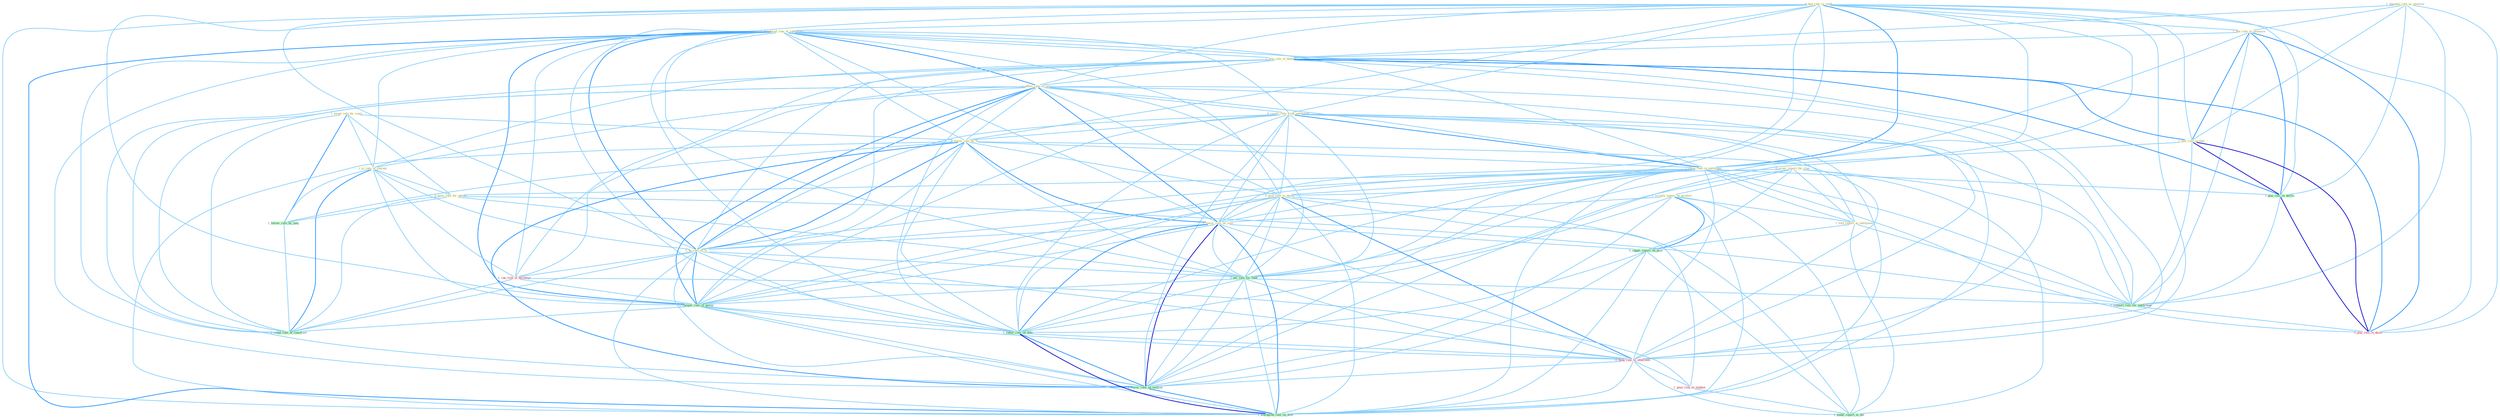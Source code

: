 Graph G{ 
    node
    [shape=polygon,style=filled,width=.5,height=.06,color="#BDFCC9",fixedsize=true,fontsize=4,
    fontcolor="#2f4f4f"];
    {node
    [color="#ffffe0", fontcolor="#8b7d6b"] "0_had_rate_in_studi " "1_downgrad_rate_of_subsidiari " "1_abandon_role_as_investor " "1_ban_role_in_assassin " "1_plai_role_of_dummi " "0_scour_report_for_clue " "1_await_rule_by_court " "1_affect_rate_of_issu " "1_is_rule_of_journal " "0_receiv_rate_from_entitynam " "1_scrutin_report_on_product " "0_have_rule_for_attend " "1_plai_role_in_fuel " "0_lower_rate_by_% " "1_relax_rate_in_entitynam " "0_give_rate_to_those " "1_told_report_at_entitynam " "1_lower_rate_on_issu " "1_ha_rate_of_% "}
{node [color="#fff0f5", fontcolor="#b22222"] "1_run_risk_of_disintegr " "0_nudg_rate_to_othernum " "1_pose_risk_to_student " "0_plai_role_in_decis "}
edge [color="#B0E2FF"];

	"0_had_rate_in_studi " -- "1_downgrad_rate_of_subsidiari " [w="1", color="#87cefa" ];
	"0_had_rate_in_studi " -- "1_ban_role_in_assassin " [w="1", color="#87cefa" ];
	"0_had_rate_in_studi " -- "1_affect_rate_of_issu " [w="1", color="#87cefa" ];
	"0_had_rate_in_studi " -- "0_receiv_rate_from_entitynam " [w="1", color="#87cefa" ];
	"0_had_rate_in_studi " -- "1_plai_role_in_fuel " [w="1", color="#87cefa" ];
	"0_had_rate_in_studi " -- "0_lower_rate_by_% " [w="1", color="#87cefa" ];
	"0_had_rate_in_studi " -- "1_relax_rate_in_entitynam " [w="2", color="#1e90ff" , len=0.8];
	"0_had_rate_in_studi " -- "0_give_rate_to_those " [w="1", color="#87cefa" ];
	"0_had_rate_in_studi " -- "1_lower_rate_on_issu " [w="1", color="#87cefa" ];
	"0_had_rate_in_studi " -- "1_ha_rate_of_% " [w="1", color="#87cefa" ];
	"0_had_rate_in_studi " -- "1_plai_role_in_declin " [w="1", color="#87cefa" ];
	"0_had_rate_in_studi " -- "1_pai_rate_for_fund " [w="1", color="#87cefa" ];
	"0_had_rate_in_studi " -- "1_compar_rate_of_group " [w="1", color="#87cefa" ];
	"0_had_rate_in_studi " -- "1_reduc_rate_on_debt " [w="1", color="#87cefa" ];
	"0_had_rate_in_studi " -- "0_nudg_rate_to_othernum " [w="1", color="#87cefa" ];
	"0_had_rate_in_studi " -- "0_plai_role_in_decis " [w="1", color="#87cefa" ];
	"0_had_rate_in_studi " -- "1_lower_rate_on_million " [w="1", color="#87cefa" ];
	"0_had_rate_in_studi " -- "1_downgrad_rate_on_debt " [w="1", color="#87cefa" ];
	"1_downgrad_rate_of_subsidiari " -- "1_plai_role_of_dummi " [w="1", color="#87cefa" ];
	"1_downgrad_rate_of_subsidiari " -- "1_affect_rate_of_issu " [w="2", color="#1e90ff" , len=0.8];
	"1_downgrad_rate_of_subsidiari " -- "1_is_rule_of_journal " [w="1", color="#87cefa" ];
	"1_downgrad_rate_of_subsidiari " -- "0_receiv_rate_from_entitynam " [w="1", color="#87cefa" ];
	"1_downgrad_rate_of_subsidiari " -- "0_lower_rate_by_% " [w="1", color="#87cefa" ];
	"1_downgrad_rate_of_subsidiari " -- "1_relax_rate_in_entitynam " [w="1", color="#87cefa" ];
	"1_downgrad_rate_of_subsidiari " -- "0_give_rate_to_those " [w="1", color="#87cefa" ];
	"1_downgrad_rate_of_subsidiari " -- "1_lower_rate_on_issu " [w="1", color="#87cefa" ];
	"1_downgrad_rate_of_subsidiari " -- "1_ha_rate_of_% " [w="2", color="#1e90ff" , len=0.8];
	"1_downgrad_rate_of_subsidiari " -- "1_run_risk_of_disintegr " [w="1", color="#87cefa" ];
	"1_downgrad_rate_of_subsidiari " -- "1_pai_rate_for_fund " [w="1", color="#87cefa" ];
	"1_downgrad_rate_of_subsidiari " -- "1_compar_rate_of_group " [w="2", color="#1e90ff" , len=0.8];
	"1_downgrad_rate_of_subsidiari " -- "1_reduc_rate_on_debt " [w="1", color="#87cefa" ];
	"1_downgrad_rate_of_subsidiari " -- "0_nudg_rate_to_othernum " [w="1", color="#87cefa" ];
	"1_downgrad_rate_of_subsidiari " -- "1_adopt_rule_of_construct " [w="1", color="#87cefa" ];
	"1_downgrad_rate_of_subsidiari " -- "1_lower_rate_on_million " [w="1", color="#87cefa" ];
	"1_downgrad_rate_of_subsidiari " -- "1_downgrad_rate_on_debt " [w="2", color="#1e90ff" , len=0.8];
	"1_abandon_role_as_investor " -- "1_ban_role_in_assassin " [w="1", color="#87cefa" ];
	"1_abandon_role_as_investor " -- "1_plai_role_of_dummi " [w="1", color="#87cefa" ];
	"1_abandon_role_as_investor " -- "1_plai_role_in_fuel " [w="1", color="#87cefa" ];
	"1_abandon_role_as_investor " -- "1_plai_role_in_declin " [w="1", color="#87cefa" ];
	"1_abandon_role_as_investor " -- "1_support_role_for_entitynam " [w="1", color="#87cefa" ];
	"1_abandon_role_as_investor " -- "0_plai_role_in_decis " [w="1", color="#87cefa" ];
	"1_ban_role_in_assassin " -- "1_plai_role_of_dummi " [w="1", color="#87cefa" ];
	"1_ban_role_in_assassin " -- "1_plai_role_in_fuel " [w="2", color="#1e90ff" , len=0.8];
	"1_ban_role_in_assassin " -- "1_relax_rate_in_entitynam " [w="1", color="#87cefa" ];
	"1_ban_role_in_assassin " -- "1_plai_role_in_declin " [w="2", color="#1e90ff" , len=0.8];
	"1_ban_role_in_assassin " -- "1_support_role_for_entitynam " [w="1", color="#87cefa" ];
	"1_ban_role_in_assassin " -- "0_plai_role_in_decis " [w="2", color="#1e90ff" , len=0.8];
	"1_plai_role_of_dummi " -- "1_affect_rate_of_issu " [w="1", color="#87cefa" ];
	"1_plai_role_of_dummi " -- "1_is_rule_of_journal " [w="1", color="#87cefa" ];
	"1_plai_role_of_dummi " -- "1_plai_role_in_fuel " [w="2", color="#1e90ff" , len=0.8];
	"1_plai_role_of_dummi " -- "1_ha_rate_of_% " [w="1", color="#87cefa" ];
	"1_plai_role_of_dummi " -- "1_run_risk_of_disintegr " [w="1", color="#87cefa" ];
	"1_plai_role_of_dummi " -- "1_plai_role_in_declin " [w="2", color="#1e90ff" , len=0.8];
	"1_plai_role_of_dummi " -- "1_compar_rate_of_group " [w="1", color="#87cefa" ];
	"1_plai_role_of_dummi " -- "1_support_role_for_entitynam " [w="1", color="#87cefa" ];
	"1_plai_role_of_dummi " -- "0_plai_role_in_decis " [w="2", color="#1e90ff" , len=0.8];
	"1_plai_role_of_dummi " -- "1_adopt_rule_of_construct " [w="1", color="#87cefa" ];
	"0_scour_report_for_clue " -- "1_scrutin_report_on_product " [w="1", color="#87cefa" ];
	"0_scour_report_for_clue " -- "0_have_rule_for_attend " [w="1", color="#87cefa" ];
	"0_scour_report_for_clue " -- "1_told_report_at_entitynam " [w="1", color="#87cefa" ];
	"0_scour_report_for_clue " -- "1_suppli_report_on_plan " [w="1", color="#87cefa" ];
	"0_scour_report_for_clue " -- "1_pai_rate_for_fund " [w="1", color="#87cefa" ];
	"0_scour_report_for_clue " -- "1_support_role_for_entitynam " [w="1", color="#87cefa" ];
	"0_scour_report_for_clue " -- "1_make_report_to_the " [w="1", color="#87cefa" ];
	"1_await_rule_by_court " -- "1_is_rule_of_journal " [w="1", color="#87cefa" ];
	"1_await_rule_by_court " -- "0_have_rule_for_attend " [w="1", color="#87cefa" ];
	"1_await_rule_by_court " -- "0_lower_rate_by_% " [w="1", color="#87cefa" ];
	"1_await_rule_by_court " -- "1_follow_rule_by_judg " [w="2", color="#1e90ff" , len=0.8];
	"1_await_rule_by_court " -- "1_adopt_rule_of_construct " [w="1", color="#87cefa" ];
	"1_affect_rate_of_issu " -- "1_is_rule_of_journal " [w="1", color="#87cefa" ];
	"1_affect_rate_of_issu " -- "0_receiv_rate_from_entitynam " [w="1", color="#87cefa" ];
	"1_affect_rate_of_issu " -- "0_lower_rate_by_% " [w="1", color="#87cefa" ];
	"1_affect_rate_of_issu " -- "1_relax_rate_in_entitynam " [w="1", color="#87cefa" ];
	"1_affect_rate_of_issu " -- "0_give_rate_to_those " [w="1", color="#87cefa" ];
	"1_affect_rate_of_issu " -- "1_lower_rate_on_issu " [w="2", color="#1e90ff" , len=0.8];
	"1_affect_rate_of_issu " -- "1_ha_rate_of_% " [w="2", color="#1e90ff" , len=0.8];
	"1_affect_rate_of_issu " -- "1_run_risk_of_disintegr " [w="1", color="#87cefa" ];
	"1_affect_rate_of_issu " -- "1_pai_rate_for_fund " [w="1", color="#87cefa" ];
	"1_affect_rate_of_issu " -- "1_compar_rate_of_group " [w="2", color="#1e90ff" , len=0.8];
	"1_affect_rate_of_issu " -- "1_reduc_rate_on_debt " [w="1", color="#87cefa" ];
	"1_affect_rate_of_issu " -- "0_nudg_rate_to_othernum " [w="1", color="#87cefa" ];
	"1_affect_rate_of_issu " -- "1_adopt_rule_of_construct " [w="1", color="#87cefa" ];
	"1_affect_rate_of_issu " -- "1_lower_rate_on_million " [w="1", color="#87cefa" ];
	"1_affect_rate_of_issu " -- "1_downgrad_rate_on_debt " [w="1", color="#87cefa" ];
	"1_is_rule_of_journal " -- "0_have_rule_for_attend " [w="1", color="#87cefa" ];
	"1_is_rule_of_journal " -- "1_ha_rate_of_% " [w="1", color="#87cefa" ];
	"1_is_rule_of_journal " -- "1_run_risk_of_disintegr " [w="1", color="#87cefa" ];
	"1_is_rule_of_journal " -- "1_follow_rule_by_judg " [w="1", color="#87cefa" ];
	"1_is_rule_of_journal " -- "1_compar_rate_of_group " [w="1", color="#87cefa" ];
	"1_is_rule_of_journal " -- "1_adopt_rule_of_construct " [w="2", color="#1e90ff" , len=0.8];
	"0_receiv_rate_from_entitynam " -- "0_lower_rate_by_% " [w="1", color="#87cefa" ];
	"0_receiv_rate_from_entitynam " -- "1_relax_rate_in_entitynam " [w="2", color="#1e90ff" , len=0.8];
	"0_receiv_rate_from_entitynam " -- "0_give_rate_to_those " [w="1", color="#87cefa" ];
	"0_receiv_rate_from_entitynam " -- "1_told_report_at_entitynam " [w="1", color="#87cefa" ];
	"0_receiv_rate_from_entitynam " -- "1_lower_rate_on_issu " [w="1", color="#87cefa" ];
	"0_receiv_rate_from_entitynam " -- "1_ha_rate_of_% " [w="1", color="#87cefa" ];
	"0_receiv_rate_from_entitynam " -- "1_pai_rate_for_fund " [w="1", color="#87cefa" ];
	"0_receiv_rate_from_entitynam " -- "1_compar_rate_of_group " [w="1", color="#87cefa" ];
	"0_receiv_rate_from_entitynam " -- "1_reduc_rate_on_debt " [w="1", color="#87cefa" ];
	"0_receiv_rate_from_entitynam " -- "0_nudg_rate_to_othernum " [w="1", color="#87cefa" ];
	"0_receiv_rate_from_entitynam " -- "1_support_role_for_entitynam " [w="1", color="#87cefa" ];
	"0_receiv_rate_from_entitynam " -- "1_lower_rate_on_million " [w="1", color="#87cefa" ];
	"0_receiv_rate_from_entitynam " -- "1_downgrad_rate_on_debt " [w="1", color="#87cefa" ];
	"1_scrutin_report_on_product " -- "1_told_report_at_entitynam " [w="1", color="#87cefa" ];
	"1_scrutin_report_on_product " -- "1_lower_rate_on_issu " [w="1", color="#87cefa" ];
	"1_scrutin_report_on_product " -- "1_suppli_report_on_plan " [w="2", color="#1e90ff" , len=0.8];
	"1_scrutin_report_on_product " -- "1_reduc_rate_on_debt " [w="1", color="#87cefa" ];
	"1_scrutin_report_on_product " -- "1_lower_rate_on_million " [w="1", color="#87cefa" ];
	"1_scrutin_report_on_product " -- "1_downgrad_rate_on_debt " [w="1", color="#87cefa" ];
	"1_scrutin_report_on_product " -- "1_make_report_to_the " [w="1", color="#87cefa" ];
	"0_have_rule_for_attend " -- "1_pai_rate_for_fund " [w="1", color="#87cefa" ];
	"0_have_rule_for_attend " -- "1_follow_rule_by_judg " [w="1", color="#87cefa" ];
	"0_have_rule_for_attend " -- "1_support_role_for_entitynam " [w="1", color="#87cefa" ];
	"0_have_rule_for_attend " -- "1_adopt_rule_of_construct " [w="1", color="#87cefa" ];
	"1_plai_role_in_fuel " -- "1_relax_rate_in_entitynam " [w="1", color="#87cefa" ];
	"1_plai_role_in_fuel " -- "1_plai_role_in_declin " [w="3", color="#0000cd" , len=0.6];
	"1_plai_role_in_fuel " -- "1_support_role_for_entitynam " [w="1", color="#87cefa" ];
	"1_plai_role_in_fuel " -- "0_plai_role_in_decis " [w="3", color="#0000cd" , len=0.6];
	"0_lower_rate_by_% " -- "1_relax_rate_in_entitynam " [w="1", color="#87cefa" ];
	"0_lower_rate_by_% " -- "0_give_rate_to_those " [w="1", color="#87cefa" ];
	"0_lower_rate_by_% " -- "1_lower_rate_on_issu " [w="2", color="#1e90ff" , len=0.8];
	"0_lower_rate_by_% " -- "1_ha_rate_of_% " [w="2", color="#1e90ff" , len=0.8];
	"0_lower_rate_by_% " -- "1_pai_rate_for_fund " [w="1", color="#87cefa" ];
	"0_lower_rate_by_% " -- "1_follow_rule_by_judg " [w="1", color="#87cefa" ];
	"0_lower_rate_by_% " -- "1_compar_rate_of_group " [w="1", color="#87cefa" ];
	"0_lower_rate_by_% " -- "1_reduc_rate_on_debt " [w="1", color="#87cefa" ];
	"0_lower_rate_by_% " -- "0_nudg_rate_to_othernum " [w="1", color="#87cefa" ];
	"0_lower_rate_by_% " -- "1_lower_rate_on_million " [w="2", color="#1e90ff" , len=0.8];
	"0_lower_rate_by_% " -- "1_downgrad_rate_on_debt " [w="1", color="#87cefa" ];
	"1_relax_rate_in_entitynam " -- "0_give_rate_to_those " [w="1", color="#87cefa" ];
	"1_relax_rate_in_entitynam " -- "1_told_report_at_entitynam " [w="1", color="#87cefa" ];
	"1_relax_rate_in_entitynam " -- "1_lower_rate_on_issu " [w="1", color="#87cefa" ];
	"1_relax_rate_in_entitynam " -- "1_ha_rate_of_% " [w="1", color="#87cefa" ];
	"1_relax_rate_in_entitynam " -- "1_plai_role_in_declin " [w="1", color="#87cefa" ];
	"1_relax_rate_in_entitynam " -- "1_pai_rate_for_fund " [w="1", color="#87cefa" ];
	"1_relax_rate_in_entitynam " -- "1_compar_rate_of_group " [w="1", color="#87cefa" ];
	"1_relax_rate_in_entitynam " -- "1_reduc_rate_on_debt " [w="1", color="#87cefa" ];
	"1_relax_rate_in_entitynam " -- "0_nudg_rate_to_othernum " [w="1", color="#87cefa" ];
	"1_relax_rate_in_entitynam " -- "1_support_role_for_entitynam " [w="1", color="#87cefa" ];
	"1_relax_rate_in_entitynam " -- "0_plai_role_in_decis " [w="1", color="#87cefa" ];
	"1_relax_rate_in_entitynam " -- "1_lower_rate_on_million " [w="1", color="#87cefa" ];
	"1_relax_rate_in_entitynam " -- "1_downgrad_rate_on_debt " [w="1", color="#87cefa" ];
	"0_give_rate_to_those " -- "1_lower_rate_on_issu " [w="1", color="#87cefa" ];
	"0_give_rate_to_those " -- "1_ha_rate_of_% " [w="1", color="#87cefa" ];
	"0_give_rate_to_those " -- "1_pai_rate_for_fund " [w="1", color="#87cefa" ];
	"0_give_rate_to_those " -- "1_compar_rate_of_group " [w="1", color="#87cefa" ];
	"0_give_rate_to_those " -- "1_reduc_rate_on_debt " [w="1", color="#87cefa" ];
	"0_give_rate_to_those " -- "0_nudg_rate_to_othernum " [w="2", color="#1e90ff" , len=0.8];
	"0_give_rate_to_those " -- "1_pose_risk_to_student " [w="1", color="#87cefa" ];
	"0_give_rate_to_those " -- "1_lower_rate_on_million " [w="1", color="#87cefa" ];
	"0_give_rate_to_those " -- "1_downgrad_rate_on_debt " [w="1", color="#87cefa" ];
	"0_give_rate_to_those " -- "1_make_report_to_the " [w="1", color="#87cefa" ];
	"1_told_report_at_entitynam " -- "1_suppli_report_on_plan " [w="1", color="#87cefa" ];
	"1_told_report_at_entitynam " -- "1_support_role_for_entitynam " [w="1", color="#87cefa" ];
	"1_told_report_at_entitynam " -- "1_make_report_to_the " [w="1", color="#87cefa" ];
	"1_lower_rate_on_issu " -- "1_ha_rate_of_% " [w="1", color="#87cefa" ];
	"1_lower_rate_on_issu " -- "1_suppli_report_on_plan " [w="1", color="#87cefa" ];
	"1_lower_rate_on_issu " -- "1_pai_rate_for_fund " [w="1", color="#87cefa" ];
	"1_lower_rate_on_issu " -- "1_compar_rate_of_group " [w="1", color="#87cefa" ];
	"1_lower_rate_on_issu " -- "1_reduc_rate_on_debt " [w="2", color="#1e90ff" , len=0.8];
	"1_lower_rate_on_issu " -- "0_nudg_rate_to_othernum " [w="1", color="#87cefa" ];
	"1_lower_rate_on_issu " -- "1_lower_rate_on_million " [w="3", color="#0000cd" , len=0.6];
	"1_lower_rate_on_issu " -- "1_downgrad_rate_on_debt " [w="2", color="#1e90ff" , len=0.8];
	"1_ha_rate_of_% " -- "1_run_risk_of_disintegr " [w="1", color="#87cefa" ];
	"1_ha_rate_of_% " -- "1_pai_rate_for_fund " [w="1", color="#87cefa" ];
	"1_ha_rate_of_% " -- "1_compar_rate_of_group " [w="2", color="#1e90ff" , len=0.8];
	"1_ha_rate_of_% " -- "1_reduc_rate_on_debt " [w="1", color="#87cefa" ];
	"1_ha_rate_of_% " -- "0_nudg_rate_to_othernum " [w="1", color="#87cefa" ];
	"1_ha_rate_of_% " -- "1_adopt_rule_of_construct " [w="1", color="#87cefa" ];
	"1_ha_rate_of_% " -- "1_lower_rate_on_million " [w="1", color="#87cefa" ];
	"1_ha_rate_of_% " -- "1_downgrad_rate_on_debt " [w="1", color="#87cefa" ];
	"1_run_risk_of_disintegr " -- "1_compar_rate_of_group " [w="1", color="#87cefa" ];
	"1_run_risk_of_disintegr " -- "1_pose_risk_to_student " [w="1", color="#87cefa" ];
	"1_run_risk_of_disintegr " -- "1_adopt_rule_of_construct " [w="1", color="#87cefa" ];
	"1_plai_role_in_declin " -- "1_support_role_for_entitynam " [w="1", color="#87cefa" ];
	"1_plai_role_in_declin " -- "0_plai_role_in_decis " [w="3", color="#0000cd" , len=0.6];
	"1_suppli_report_on_plan " -- "1_reduc_rate_on_debt " [w="1", color="#87cefa" ];
	"1_suppli_report_on_plan " -- "1_lower_rate_on_million " [w="1", color="#87cefa" ];
	"1_suppli_report_on_plan " -- "1_downgrad_rate_on_debt " [w="1", color="#87cefa" ];
	"1_suppli_report_on_plan " -- "1_make_report_to_the " [w="1", color="#87cefa" ];
	"1_pai_rate_for_fund " -- "1_compar_rate_of_group " [w="1", color="#87cefa" ];
	"1_pai_rate_for_fund " -- "1_reduc_rate_on_debt " [w="1", color="#87cefa" ];
	"1_pai_rate_for_fund " -- "0_nudg_rate_to_othernum " [w="1", color="#87cefa" ];
	"1_pai_rate_for_fund " -- "1_support_role_for_entitynam " [w="1", color="#87cefa" ];
	"1_pai_rate_for_fund " -- "1_lower_rate_on_million " [w="1", color="#87cefa" ];
	"1_pai_rate_for_fund " -- "1_downgrad_rate_on_debt " [w="1", color="#87cefa" ];
	"1_follow_rule_by_judg " -- "1_adopt_rule_of_construct " [w="1", color="#87cefa" ];
	"1_compar_rate_of_group " -- "1_reduc_rate_on_debt " [w="1", color="#87cefa" ];
	"1_compar_rate_of_group " -- "0_nudg_rate_to_othernum " [w="1", color="#87cefa" ];
	"1_compar_rate_of_group " -- "1_adopt_rule_of_construct " [w="1", color="#87cefa" ];
	"1_compar_rate_of_group " -- "1_lower_rate_on_million " [w="1", color="#87cefa" ];
	"1_compar_rate_of_group " -- "1_downgrad_rate_on_debt " [w="1", color="#87cefa" ];
	"1_reduc_rate_on_debt " -- "0_nudg_rate_to_othernum " [w="1", color="#87cefa" ];
	"1_reduc_rate_on_debt " -- "1_lower_rate_on_million " [w="2", color="#1e90ff" , len=0.8];
	"1_reduc_rate_on_debt " -- "1_downgrad_rate_on_debt " [w="3", color="#0000cd" , len=0.6];
	"0_nudg_rate_to_othernum " -- "1_pose_risk_to_student " [w="1", color="#87cefa" ];
	"0_nudg_rate_to_othernum " -- "1_lower_rate_on_million " [w="1", color="#87cefa" ];
	"0_nudg_rate_to_othernum " -- "1_downgrad_rate_on_debt " [w="1", color="#87cefa" ];
	"0_nudg_rate_to_othernum " -- "1_make_report_to_the " [w="1", color="#87cefa" ];
	"1_support_role_for_entitynam " -- "0_plai_role_in_decis " [w="1", color="#87cefa" ];
	"1_pose_risk_to_student " -- "1_make_report_to_the " [w="1", color="#87cefa" ];
	"1_lower_rate_on_million " -- "1_downgrad_rate_on_debt " [w="2", color="#1e90ff" , len=0.8];
}